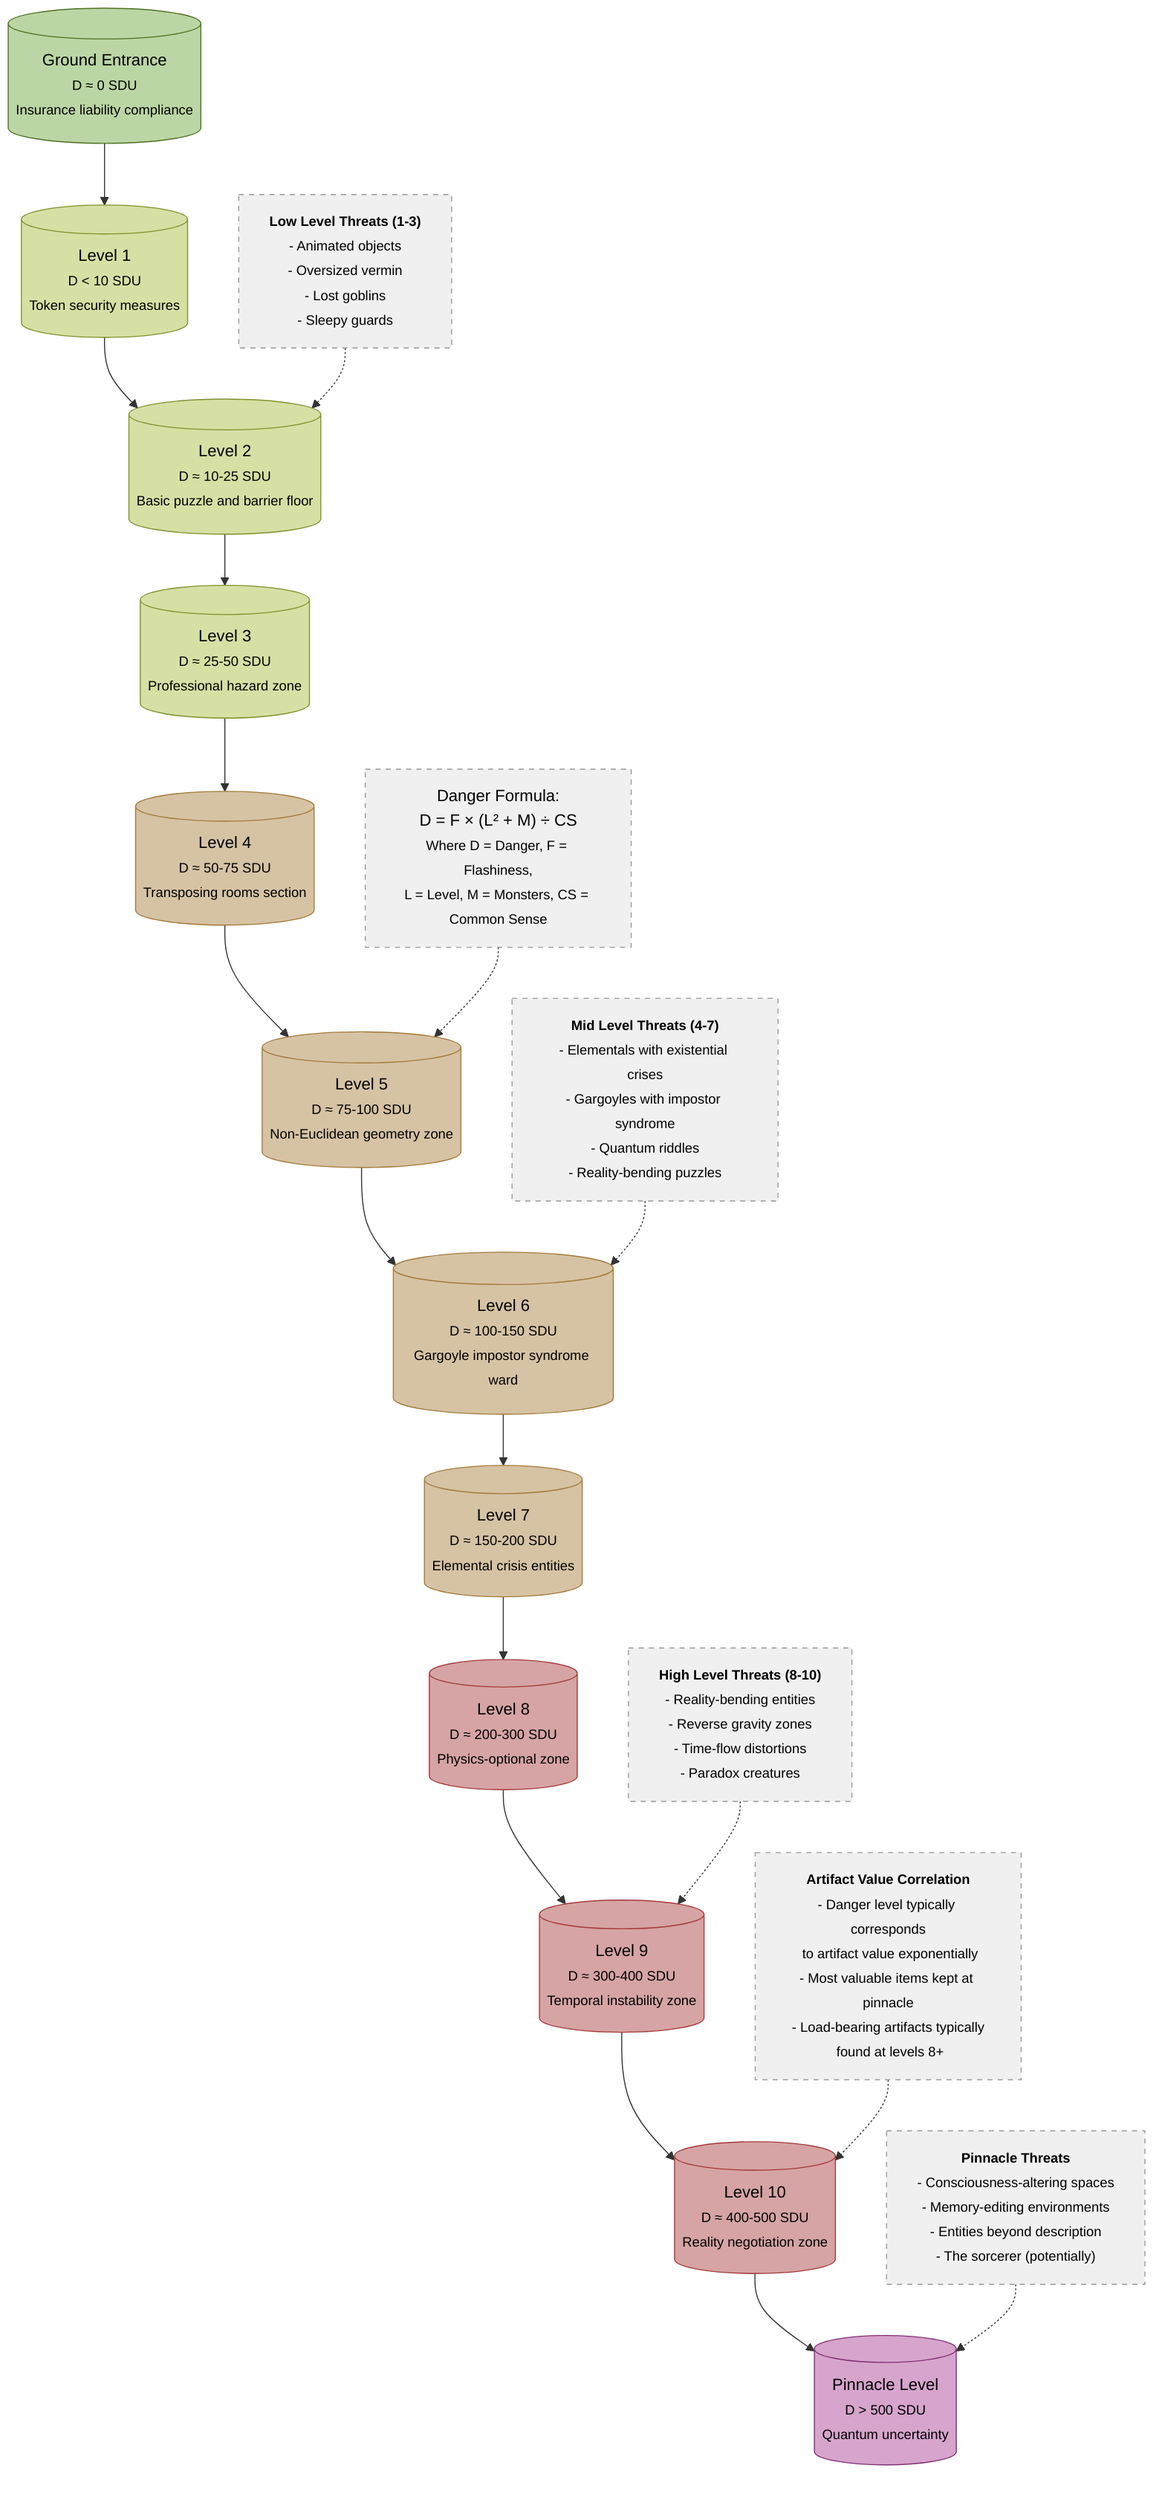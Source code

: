 graph TD
    %% Tower Level Danger Progression Chart
    
    %% Define the nodes for each tower level
    Pinnacle[("Pinnacle Level\n<small>D > 500 SDU</small>\n<small>Quantum uncertainty</small>")]
    Level10[("Level 10\n<small>D ≈ 400-500 SDU</small>\n<small>Reality negotiation zone</small>")]
    Level9[("Level 9\n<small>D ≈ 300-400 SDU</small>\n<small>Temporal instability zone</small>")]
    Level8[("Level 8\n<small>D ≈ 200-300 SDU</small>\n<small>Physics-optional zone</small>")]
    Level7[("Level 7\n<small>D ≈ 150-200 SDU</small>\n<small>Elemental crisis entities</small>")]
    Level6[("Level 6\n<small>D ≈ 100-150 SDU</small>\n<small>Gargoyle impostor syndrome ward</small>")]
    Level5[("Level 5\n<small>D ≈ 75-100 SDU</small>\n<small>Non-Euclidean geometry zone</small>")]
    Level4[("Level 4\n<small>D ≈ 50-75 SDU</small>\n<small>Transposing rooms section</small>")]
    Level3[("Level 3\n<small>D ≈ 25-50 SDU</small>\n<small>Professional hazard zone</small>")]
    Level2[("Level 2\n<small>D ≈ 10-25 SDU</small>\n<small>Basic puzzle and barrier floor</small>")]
    Level1[("Level 1\n<small>D < 10 SDU</small>\n<small>Token security measures</small>")]
    Entrance[("Ground Entrance\n<small>D ≈ 0 SDU</small>\n<small>Insurance liability compliance</small>")]
    
    %% Connect the levels in ascending order
    Entrance --> Level1
    Level1 --> Level2
    Level2 --> Level3
    Level3 --> Level4
    Level4 --> Level5
    Level5 --> Level6
    Level6 --> Level7
    Level7 --> Level8
    Level8 --> Level9
    Level9 --> Level10
    Level10 --> Pinnacle
    
    %% Add details about the danger formula
    DangerFormula["Danger Formula:\nD = F × (L² + M) ÷ CS\n<small>Where D = Danger, F = Flashiness,\nL = Level, M = Monsters, CS = Common Sense</small>"]
    
    %% Add typical monsters and traps for different level ranges
    LowLevelThreats["<small><b>Low Level Threats (1-3)</b>\n- Animated objects\n- Oversized vermin\n- Lost goblins\n- Sleepy guards</small>"]
    MidLevelThreats["<small><b>Mid Level Threats (4-7)</b>\n- Elementals with existential crises\n- Gargoyles with impostor syndrome\n- Quantum riddles\n- Reality-bending puzzles</small>"]
    HighLevelThreats["<small><b>High Level Threats (8-10)</b>\n- Reality-bending entities\n- Reverse gravity zones\n- Time-flow distortions\n- Paradox creatures</small>"]
    PinnacleThreats["<small><b>Pinnacle Threats</b>\n- Consciousness-altering spaces\n- Memory-editing environments\n- Entities beyond description\n- The sorcerer (potentially)</small>"]
    
    %% Connect threat information to relevant sections
    LowLevelThreats -.-> Level2
    MidLevelThreats -.-> Level6
    HighLevelThreats -.-> Level9
    PinnacleThreats -.-> Pinnacle
    
    %% Add artifact value correlation
    ArtifactValue["<small><b>Artifact Value Correlation</b>\n- Danger level typically corresponds\n to artifact value exponentially\n- Most valuable items kept at pinnacle\n- Load-bearing artifacts typically\n found at levels 8+</small>"]
    
    ArtifactValue -.-> Level10
    
    %% Add the formula explanation to the diagram
    DangerFormula -.-> Level5
    
    %% Styling
    classDef entrance fill:#bbd6a4,stroke:#4f7023,color:#000
    classDef lowLevel fill:#d6e0a4,stroke:#82902d,color:#000
    classDef midLevel fill:#d6c3a4,stroke:#a57939,color:#000
    classDef highLevel fill:#d6a4a4,stroke:#a53939,color:#000
    classDef pinnacle fill:#d6a4cc,stroke:#822d73,color:#000
    classDef info fill:#f0f0f0,stroke:#999999,color:#000,stroke-dasharray: 5 5
    
    class Entrance entrance
    class Level1,Level2,Level3 lowLevel
    class Level4,Level5,Level6,Level7 midLevel
    class Level8,Level9,Level10 highLevel
    class Pinnacle pinnacle
    class DangerFormula,LowLevelThreats,MidLevelThreats,HighLevelThreats,PinnacleThreats,ArtifactValue info